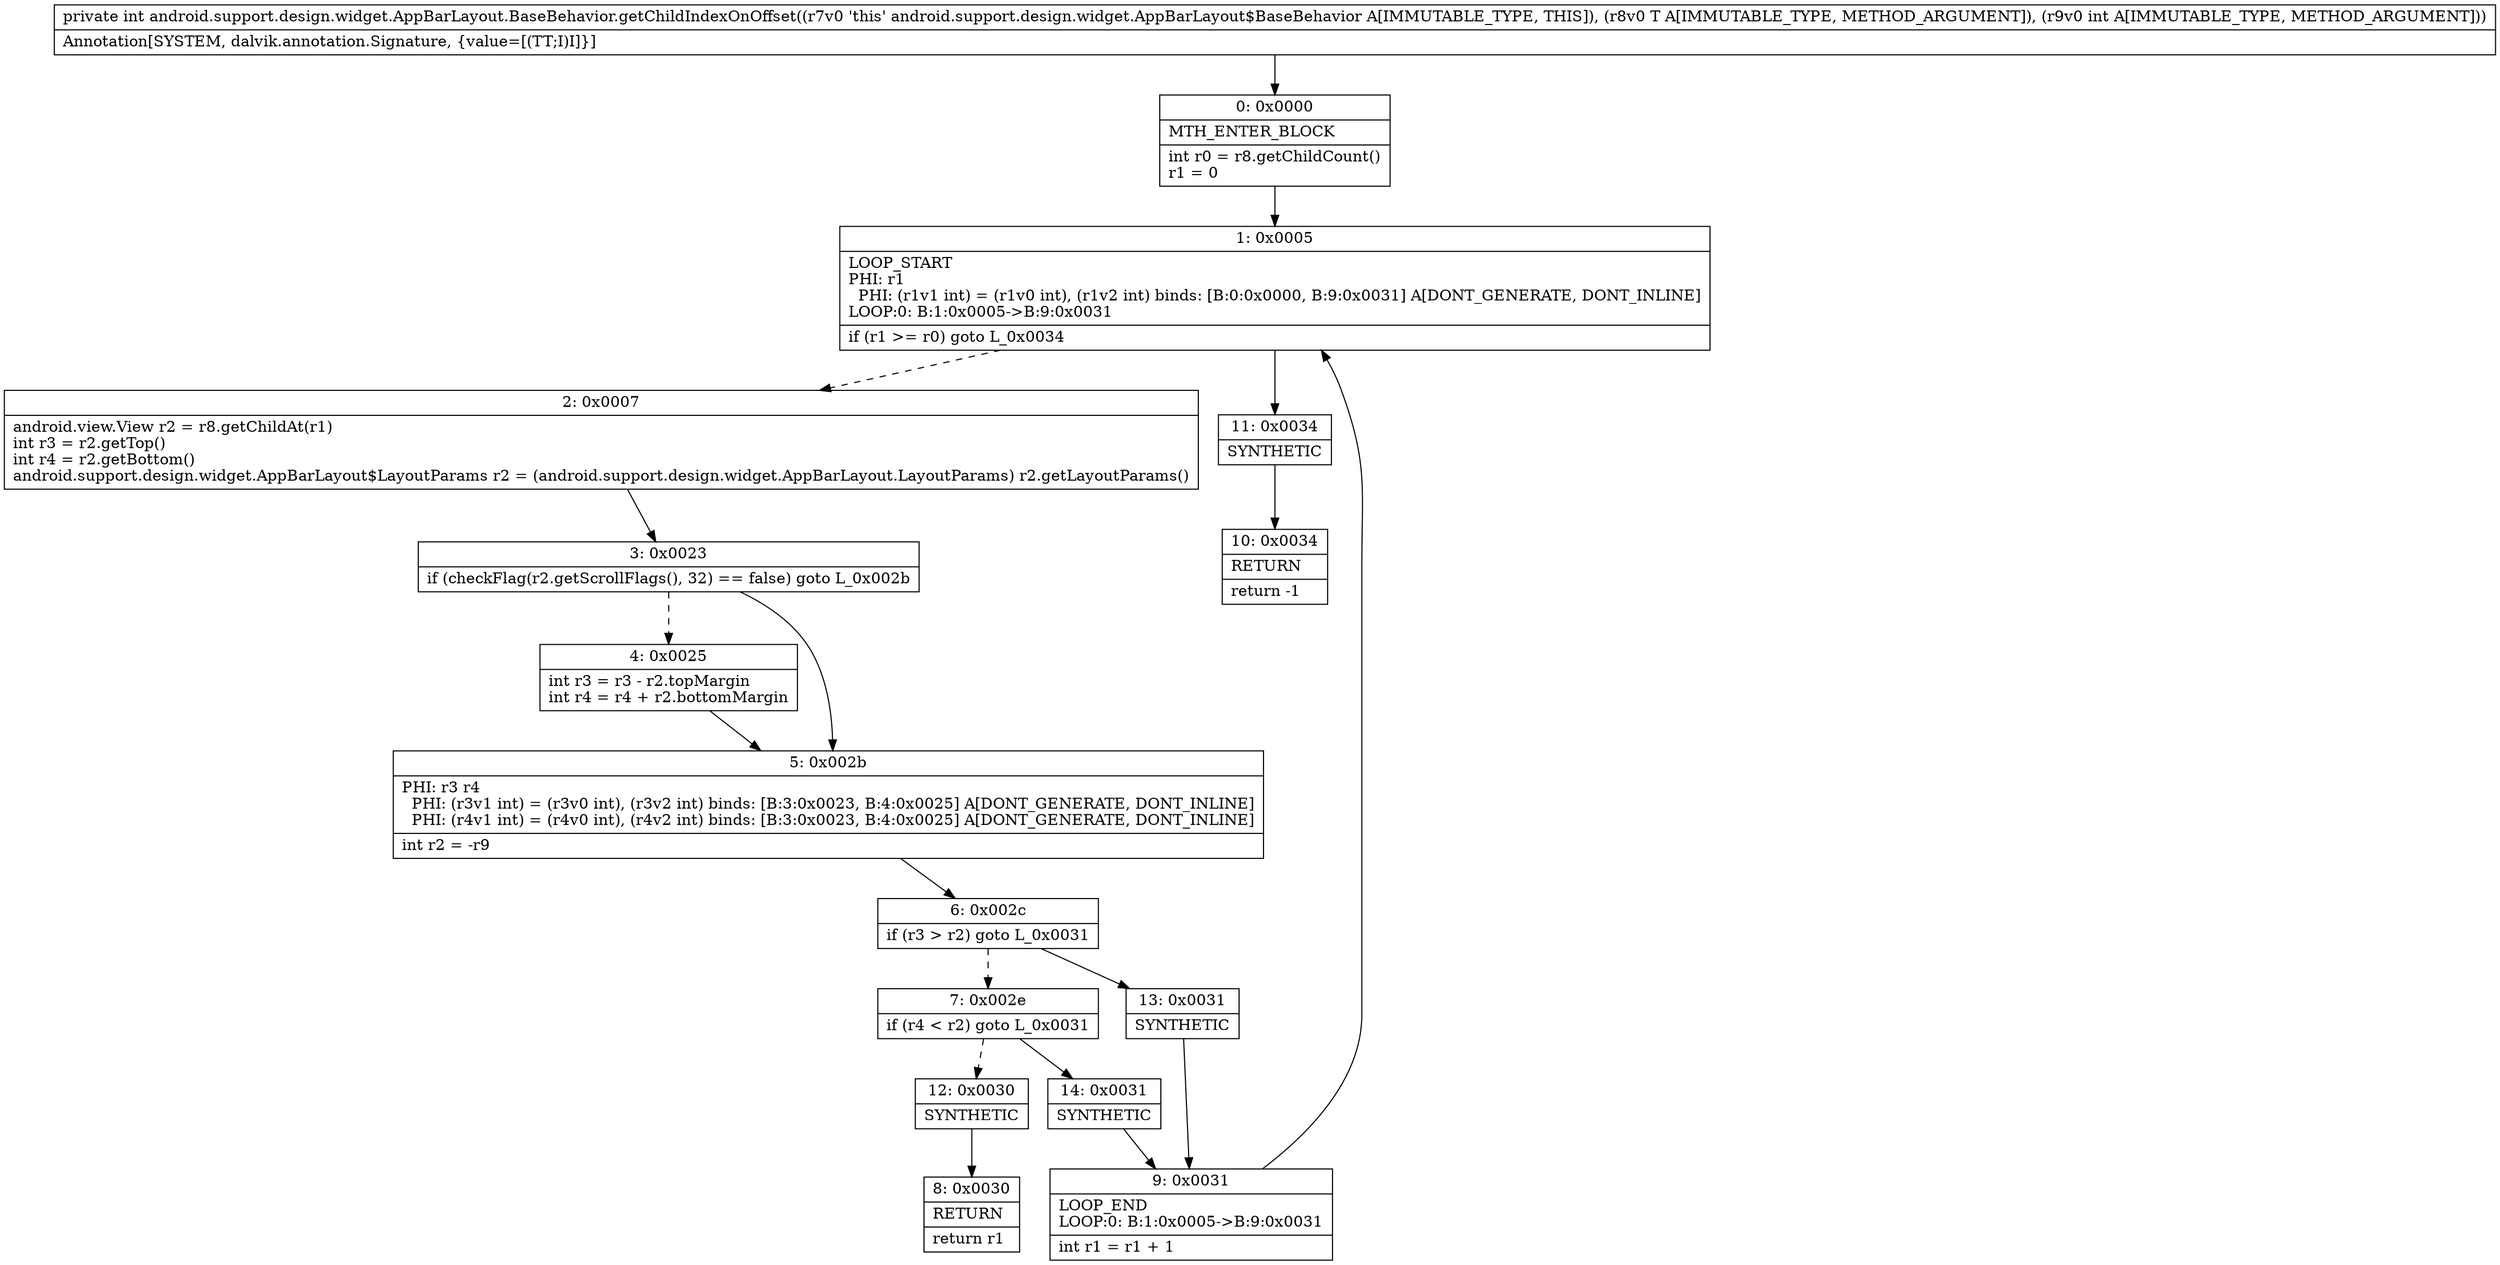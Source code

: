digraph "CFG forandroid.support.design.widget.AppBarLayout.BaseBehavior.getChildIndexOnOffset(Landroid\/support\/design\/widget\/AppBarLayout;I)I" {
Node_0 [shape=record,label="{0\:\ 0x0000|MTH_ENTER_BLOCK\l|int r0 = r8.getChildCount()\lr1 = 0\l}"];
Node_1 [shape=record,label="{1\:\ 0x0005|LOOP_START\lPHI: r1 \l  PHI: (r1v1 int) = (r1v0 int), (r1v2 int) binds: [B:0:0x0000, B:9:0x0031] A[DONT_GENERATE, DONT_INLINE]\lLOOP:0: B:1:0x0005\-\>B:9:0x0031\l|if (r1 \>= r0) goto L_0x0034\l}"];
Node_2 [shape=record,label="{2\:\ 0x0007|android.view.View r2 = r8.getChildAt(r1)\lint r3 = r2.getTop()\lint r4 = r2.getBottom()\landroid.support.design.widget.AppBarLayout$LayoutParams r2 = (android.support.design.widget.AppBarLayout.LayoutParams) r2.getLayoutParams()\l}"];
Node_3 [shape=record,label="{3\:\ 0x0023|if (checkFlag(r2.getScrollFlags(), 32) == false) goto L_0x002b\l}"];
Node_4 [shape=record,label="{4\:\ 0x0025|int r3 = r3 \- r2.topMargin\lint r4 = r4 + r2.bottomMargin\l}"];
Node_5 [shape=record,label="{5\:\ 0x002b|PHI: r3 r4 \l  PHI: (r3v1 int) = (r3v0 int), (r3v2 int) binds: [B:3:0x0023, B:4:0x0025] A[DONT_GENERATE, DONT_INLINE]\l  PHI: (r4v1 int) = (r4v0 int), (r4v2 int) binds: [B:3:0x0023, B:4:0x0025] A[DONT_GENERATE, DONT_INLINE]\l|int r2 = \-r9\l}"];
Node_6 [shape=record,label="{6\:\ 0x002c|if (r3 \> r2) goto L_0x0031\l}"];
Node_7 [shape=record,label="{7\:\ 0x002e|if (r4 \< r2) goto L_0x0031\l}"];
Node_8 [shape=record,label="{8\:\ 0x0030|RETURN\l|return r1\l}"];
Node_9 [shape=record,label="{9\:\ 0x0031|LOOP_END\lLOOP:0: B:1:0x0005\-\>B:9:0x0031\l|int r1 = r1 + 1\l}"];
Node_10 [shape=record,label="{10\:\ 0x0034|RETURN\l|return \-1\l}"];
Node_11 [shape=record,label="{11\:\ 0x0034|SYNTHETIC\l}"];
Node_12 [shape=record,label="{12\:\ 0x0030|SYNTHETIC\l}"];
Node_13 [shape=record,label="{13\:\ 0x0031|SYNTHETIC\l}"];
Node_14 [shape=record,label="{14\:\ 0x0031|SYNTHETIC\l}"];
MethodNode[shape=record,label="{private int android.support.design.widget.AppBarLayout.BaseBehavior.getChildIndexOnOffset((r7v0 'this' android.support.design.widget.AppBarLayout$BaseBehavior A[IMMUTABLE_TYPE, THIS]), (r8v0 T A[IMMUTABLE_TYPE, METHOD_ARGUMENT]), (r9v0 int A[IMMUTABLE_TYPE, METHOD_ARGUMENT]))  | Annotation[SYSTEM, dalvik.annotation.Signature, \{value=[(TT;I)I]\}]\l}"];
MethodNode -> Node_0;
Node_0 -> Node_1;
Node_1 -> Node_2[style=dashed];
Node_1 -> Node_11;
Node_2 -> Node_3;
Node_3 -> Node_4[style=dashed];
Node_3 -> Node_5;
Node_4 -> Node_5;
Node_5 -> Node_6;
Node_6 -> Node_7[style=dashed];
Node_6 -> Node_13;
Node_7 -> Node_12[style=dashed];
Node_7 -> Node_14;
Node_9 -> Node_1;
Node_11 -> Node_10;
Node_12 -> Node_8;
Node_13 -> Node_9;
Node_14 -> Node_9;
}

